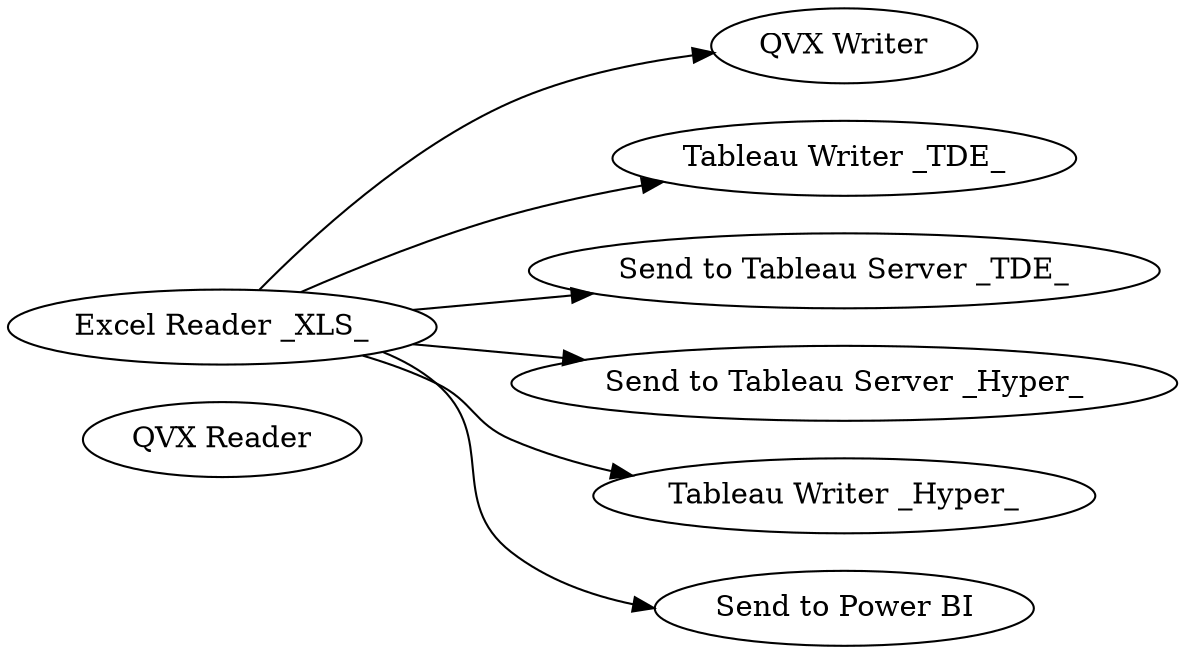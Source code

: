 digraph {
	2 [label="QVX Reader"]
	3 [label="QVX Writer"]
	4 [label="Tableau Writer _TDE_"]
	5 [label="Send to Tableau Server _TDE_"]
	6 [label="Send to Tableau Server _Hyper_"]
	7 [label="Tableau Writer _Hyper_"]
	8 [label="Excel Reader _XLS_"]
	9 [label="Send to Power BI"]
	8 -> 4
	8 -> 6
	8 -> 5
	8 -> 7
	8 -> 9
	8 -> 3
	rankdir=LR
}
